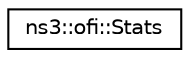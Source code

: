 digraph "Graphical Class Hierarchy"
{
 // LATEX_PDF_SIZE
  edge [fontname="Helvetica",fontsize="10",labelfontname="Helvetica",labelfontsize="10"];
  node [fontname="Helvetica",fontsize="10",shape=record];
  rankdir="LR";
  Node0 [label="ns3::ofi::Stats",height=0.2,width=0.4,color="black", fillcolor="white", style="filled",URL="$classns3_1_1ofi_1_1_stats.html",tooltip=" "];
}
